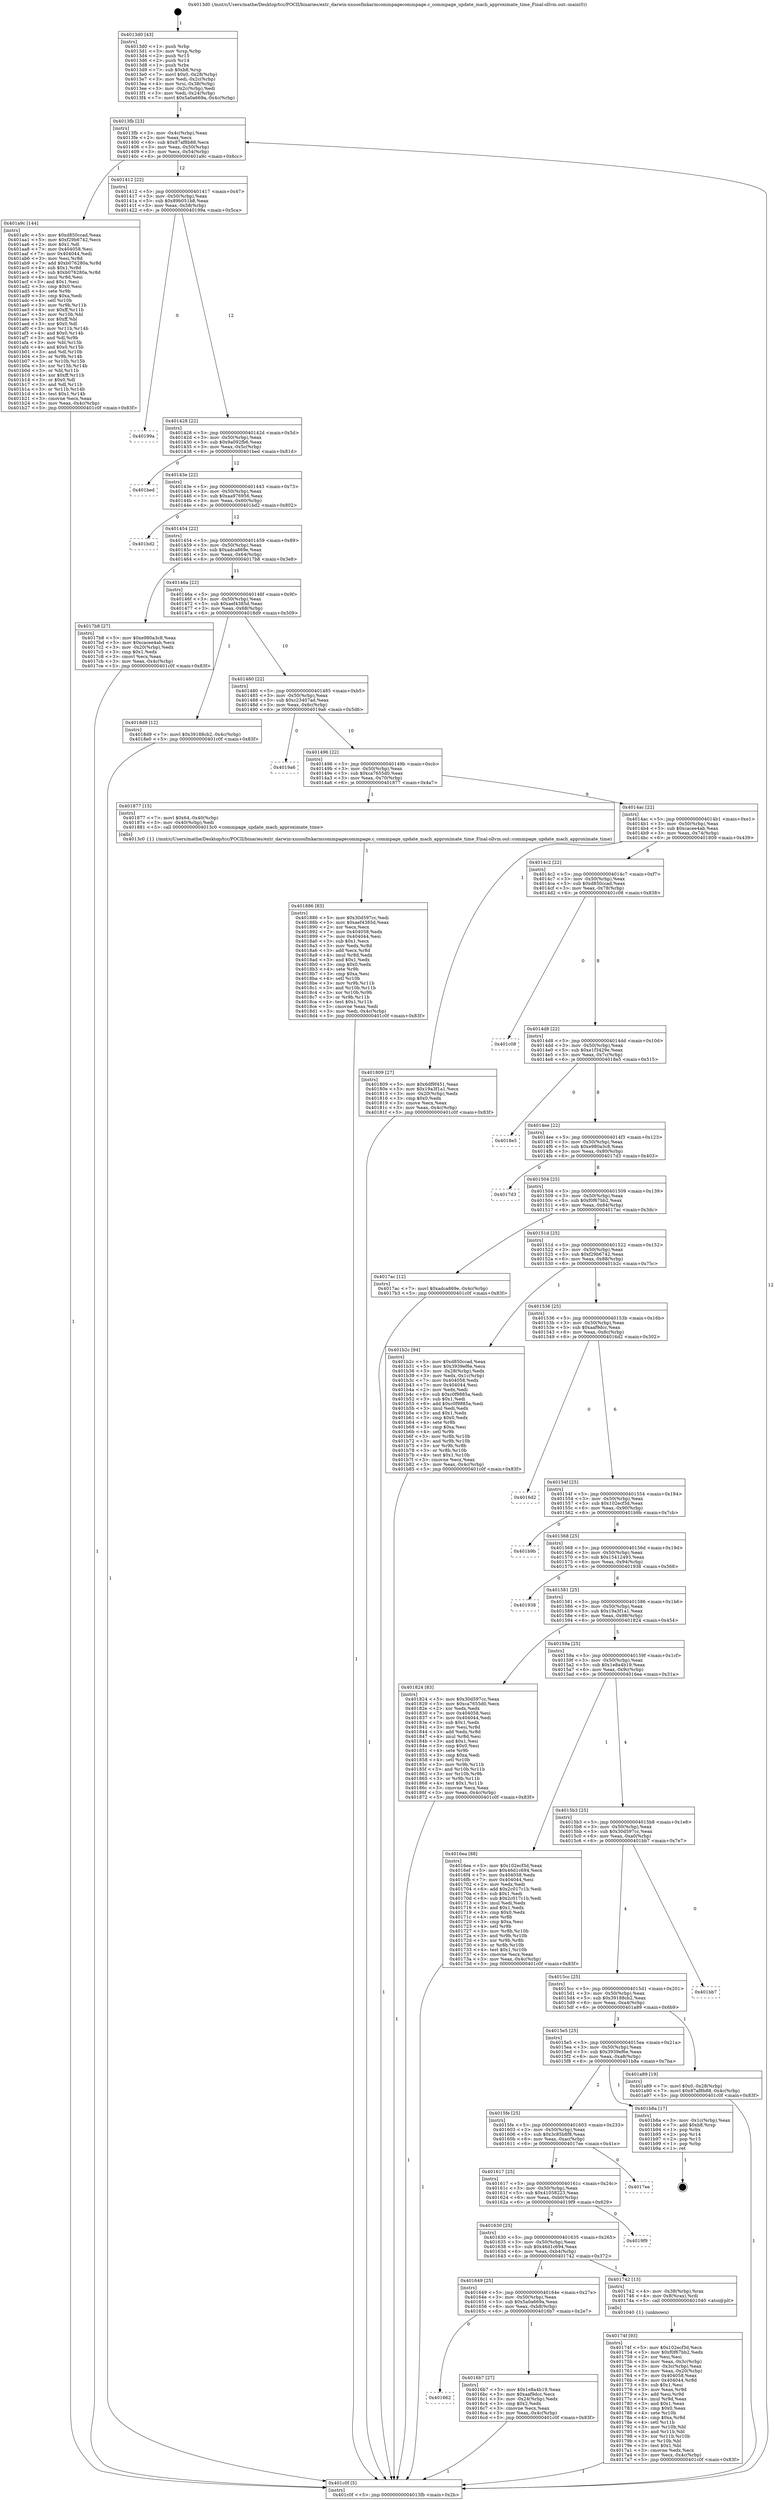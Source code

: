 digraph "0x4013d0" {
  label = "0x4013d0 (/mnt/c/Users/mathe/Desktop/tcc/POCII/binaries/extr_darwin-xnuosfmkarmcommpagecommpage.c_commpage_update_mach_approximate_time_Final-ollvm.out::main(0))"
  labelloc = "t"
  node[shape=record]

  Entry [label="",width=0.3,height=0.3,shape=circle,fillcolor=black,style=filled]
  "0x4013fb" [label="{
     0x4013fb [23]\l
     | [instrs]\l
     &nbsp;&nbsp;0x4013fb \<+3\>: mov -0x4c(%rbp),%eax\l
     &nbsp;&nbsp;0x4013fe \<+2\>: mov %eax,%ecx\l
     &nbsp;&nbsp;0x401400 \<+6\>: sub $0x87af8b88,%ecx\l
     &nbsp;&nbsp;0x401406 \<+3\>: mov %eax,-0x50(%rbp)\l
     &nbsp;&nbsp;0x401409 \<+3\>: mov %ecx,-0x54(%rbp)\l
     &nbsp;&nbsp;0x40140c \<+6\>: je 0000000000401a9c \<main+0x6cc\>\l
  }"]
  "0x401a9c" [label="{
     0x401a9c [144]\l
     | [instrs]\l
     &nbsp;&nbsp;0x401a9c \<+5\>: mov $0xd850ccad,%eax\l
     &nbsp;&nbsp;0x401aa1 \<+5\>: mov $0xf29b6742,%ecx\l
     &nbsp;&nbsp;0x401aa6 \<+2\>: mov $0x1,%dl\l
     &nbsp;&nbsp;0x401aa8 \<+7\>: mov 0x404058,%esi\l
     &nbsp;&nbsp;0x401aaf \<+7\>: mov 0x404044,%edi\l
     &nbsp;&nbsp;0x401ab6 \<+3\>: mov %esi,%r8d\l
     &nbsp;&nbsp;0x401ab9 \<+7\>: add $0xb076280a,%r8d\l
     &nbsp;&nbsp;0x401ac0 \<+4\>: sub $0x1,%r8d\l
     &nbsp;&nbsp;0x401ac4 \<+7\>: sub $0xb076280a,%r8d\l
     &nbsp;&nbsp;0x401acb \<+4\>: imul %r8d,%esi\l
     &nbsp;&nbsp;0x401acf \<+3\>: and $0x1,%esi\l
     &nbsp;&nbsp;0x401ad2 \<+3\>: cmp $0x0,%esi\l
     &nbsp;&nbsp;0x401ad5 \<+4\>: sete %r9b\l
     &nbsp;&nbsp;0x401ad9 \<+3\>: cmp $0xa,%edi\l
     &nbsp;&nbsp;0x401adc \<+4\>: setl %r10b\l
     &nbsp;&nbsp;0x401ae0 \<+3\>: mov %r9b,%r11b\l
     &nbsp;&nbsp;0x401ae3 \<+4\>: xor $0xff,%r11b\l
     &nbsp;&nbsp;0x401ae7 \<+3\>: mov %r10b,%bl\l
     &nbsp;&nbsp;0x401aea \<+3\>: xor $0xff,%bl\l
     &nbsp;&nbsp;0x401aed \<+3\>: xor $0x0,%dl\l
     &nbsp;&nbsp;0x401af0 \<+3\>: mov %r11b,%r14b\l
     &nbsp;&nbsp;0x401af3 \<+4\>: and $0x0,%r14b\l
     &nbsp;&nbsp;0x401af7 \<+3\>: and %dl,%r9b\l
     &nbsp;&nbsp;0x401afa \<+3\>: mov %bl,%r15b\l
     &nbsp;&nbsp;0x401afd \<+4\>: and $0x0,%r15b\l
     &nbsp;&nbsp;0x401b01 \<+3\>: and %dl,%r10b\l
     &nbsp;&nbsp;0x401b04 \<+3\>: or %r9b,%r14b\l
     &nbsp;&nbsp;0x401b07 \<+3\>: or %r10b,%r15b\l
     &nbsp;&nbsp;0x401b0a \<+3\>: xor %r15b,%r14b\l
     &nbsp;&nbsp;0x401b0d \<+3\>: or %bl,%r11b\l
     &nbsp;&nbsp;0x401b10 \<+4\>: xor $0xff,%r11b\l
     &nbsp;&nbsp;0x401b14 \<+3\>: or $0x0,%dl\l
     &nbsp;&nbsp;0x401b17 \<+3\>: and %dl,%r11b\l
     &nbsp;&nbsp;0x401b1a \<+3\>: or %r11b,%r14b\l
     &nbsp;&nbsp;0x401b1d \<+4\>: test $0x1,%r14b\l
     &nbsp;&nbsp;0x401b21 \<+3\>: cmovne %ecx,%eax\l
     &nbsp;&nbsp;0x401b24 \<+3\>: mov %eax,-0x4c(%rbp)\l
     &nbsp;&nbsp;0x401b27 \<+5\>: jmp 0000000000401c0f \<main+0x83f\>\l
  }"]
  "0x401412" [label="{
     0x401412 [22]\l
     | [instrs]\l
     &nbsp;&nbsp;0x401412 \<+5\>: jmp 0000000000401417 \<main+0x47\>\l
     &nbsp;&nbsp;0x401417 \<+3\>: mov -0x50(%rbp),%eax\l
     &nbsp;&nbsp;0x40141a \<+5\>: sub $0x89b051b8,%eax\l
     &nbsp;&nbsp;0x40141f \<+3\>: mov %eax,-0x58(%rbp)\l
     &nbsp;&nbsp;0x401422 \<+6\>: je 000000000040199a \<main+0x5ca\>\l
  }"]
  Exit [label="",width=0.3,height=0.3,shape=circle,fillcolor=black,style=filled,peripheries=2]
  "0x40199a" [label="{
     0x40199a\l
  }", style=dashed]
  "0x401428" [label="{
     0x401428 [22]\l
     | [instrs]\l
     &nbsp;&nbsp;0x401428 \<+5\>: jmp 000000000040142d \<main+0x5d\>\l
     &nbsp;&nbsp;0x40142d \<+3\>: mov -0x50(%rbp),%eax\l
     &nbsp;&nbsp;0x401430 \<+5\>: sub $0x9a092fb6,%eax\l
     &nbsp;&nbsp;0x401435 \<+3\>: mov %eax,-0x5c(%rbp)\l
     &nbsp;&nbsp;0x401438 \<+6\>: je 0000000000401bed \<main+0x81d\>\l
  }"]
  "0x401886" [label="{
     0x401886 [83]\l
     | [instrs]\l
     &nbsp;&nbsp;0x401886 \<+5\>: mov $0x30d597cc,%edi\l
     &nbsp;&nbsp;0x40188b \<+5\>: mov $0xaef4385d,%eax\l
     &nbsp;&nbsp;0x401890 \<+2\>: xor %ecx,%ecx\l
     &nbsp;&nbsp;0x401892 \<+7\>: mov 0x404058,%edx\l
     &nbsp;&nbsp;0x401899 \<+7\>: mov 0x404044,%esi\l
     &nbsp;&nbsp;0x4018a0 \<+3\>: sub $0x1,%ecx\l
     &nbsp;&nbsp;0x4018a3 \<+3\>: mov %edx,%r8d\l
     &nbsp;&nbsp;0x4018a6 \<+3\>: add %ecx,%r8d\l
     &nbsp;&nbsp;0x4018a9 \<+4\>: imul %r8d,%edx\l
     &nbsp;&nbsp;0x4018ad \<+3\>: and $0x1,%edx\l
     &nbsp;&nbsp;0x4018b0 \<+3\>: cmp $0x0,%edx\l
     &nbsp;&nbsp;0x4018b3 \<+4\>: sete %r9b\l
     &nbsp;&nbsp;0x4018b7 \<+3\>: cmp $0xa,%esi\l
     &nbsp;&nbsp;0x4018ba \<+4\>: setl %r10b\l
     &nbsp;&nbsp;0x4018be \<+3\>: mov %r9b,%r11b\l
     &nbsp;&nbsp;0x4018c1 \<+3\>: and %r10b,%r11b\l
     &nbsp;&nbsp;0x4018c4 \<+3\>: xor %r10b,%r9b\l
     &nbsp;&nbsp;0x4018c7 \<+3\>: or %r9b,%r11b\l
     &nbsp;&nbsp;0x4018ca \<+4\>: test $0x1,%r11b\l
     &nbsp;&nbsp;0x4018ce \<+3\>: cmovne %eax,%edi\l
     &nbsp;&nbsp;0x4018d1 \<+3\>: mov %edi,-0x4c(%rbp)\l
     &nbsp;&nbsp;0x4018d4 \<+5\>: jmp 0000000000401c0f \<main+0x83f\>\l
  }"]
  "0x401bed" [label="{
     0x401bed\l
  }", style=dashed]
  "0x40143e" [label="{
     0x40143e [22]\l
     | [instrs]\l
     &nbsp;&nbsp;0x40143e \<+5\>: jmp 0000000000401443 \<main+0x73\>\l
     &nbsp;&nbsp;0x401443 \<+3\>: mov -0x50(%rbp),%eax\l
     &nbsp;&nbsp;0x401446 \<+5\>: sub $0xaa976956,%eax\l
     &nbsp;&nbsp;0x40144b \<+3\>: mov %eax,-0x60(%rbp)\l
     &nbsp;&nbsp;0x40144e \<+6\>: je 0000000000401bd2 \<main+0x802\>\l
  }"]
  "0x40174f" [label="{
     0x40174f [93]\l
     | [instrs]\l
     &nbsp;&nbsp;0x40174f \<+5\>: mov $0x102ecf3d,%ecx\l
     &nbsp;&nbsp;0x401754 \<+5\>: mov $0xf0f67bb2,%edx\l
     &nbsp;&nbsp;0x401759 \<+2\>: xor %esi,%esi\l
     &nbsp;&nbsp;0x40175b \<+3\>: mov %eax,-0x3c(%rbp)\l
     &nbsp;&nbsp;0x40175e \<+3\>: mov -0x3c(%rbp),%eax\l
     &nbsp;&nbsp;0x401761 \<+3\>: mov %eax,-0x20(%rbp)\l
     &nbsp;&nbsp;0x401764 \<+7\>: mov 0x404058,%eax\l
     &nbsp;&nbsp;0x40176b \<+8\>: mov 0x404044,%r8d\l
     &nbsp;&nbsp;0x401773 \<+3\>: sub $0x1,%esi\l
     &nbsp;&nbsp;0x401776 \<+3\>: mov %eax,%r9d\l
     &nbsp;&nbsp;0x401779 \<+3\>: add %esi,%r9d\l
     &nbsp;&nbsp;0x40177c \<+4\>: imul %r9d,%eax\l
     &nbsp;&nbsp;0x401780 \<+3\>: and $0x1,%eax\l
     &nbsp;&nbsp;0x401783 \<+3\>: cmp $0x0,%eax\l
     &nbsp;&nbsp;0x401786 \<+4\>: sete %r10b\l
     &nbsp;&nbsp;0x40178a \<+4\>: cmp $0xa,%r8d\l
     &nbsp;&nbsp;0x40178e \<+4\>: setl %r11b\l
     &nbsp;&nbsp;0x401792 \<+3\>: mov %r10b,%bl\l
     &nbsp;&nbsp;0x401795 \<+3\>: and %r11b,%bl\l
     &nbsp;&nbsp;0x401798 \<+3\>: xor %r11b,%r10b\l
     &nbsp;&nbsp;0x40179b \<+3\>: or %r10b,%bl\l
     &nbsp;&nbsp;0x40179e \<+3\>: test $0x1,%bl\l
     &nbsp;&nbsp;0x4017a1 \<+3\>: cmovne %edx,%ecx\l
     &nbsp;&nbsp;0x4017a4 \<+3\>: mov %ecx,-0x4c(%rbp)\l
     &nbsp;&nbsp;0x4017a7 \<+5\>: jmp 0000000000401c0f \<main+0x83f\>\l
  }"]
  "0x401bd2" [label="{
     0x401bd2\l
  }", style=dashed]
  "0x401454" [label="{
     0x401454 [22]\l
     | [instrs]\l
     &nbsp;&nbsp;0x401454 \<+5\>: jmp 0000000000401459 \<main+0x89\>\l
     &nbsp;&nbsp;0x401459 \<+3\>: mov -0x50(%rbp),%eax\l
     &nbsp;&nbsp;0x40145c \<+5\>: sub $0xadca869e,%eax\l
     &nbsp;&nbsp;0x401461 \<+3\>: mov %eax,-0x64(%rbp)\l
     &nbsp;&nbsp;0x401464 \<+6\>: je 00000000004017b8 \<main+0x3e8\>\l
  }"]
  "0x4013d0" [label="{
     0x4013d0 [43]\l
     | [instrs]\l
     &nbsp;&nbsp;0x4013d0 \<+1\>: push %rbp\l
     &nbsp;&nbsp;0x4013d1 \<+3\>: mov %rsp,%rbp\l
     &nbsp;&nbsp;0x4013d4 \<+2\>: push %r15\l
     &nbsp;&nbsp;0x4013d6 \<+2\>: push %r14\l
     &nbsp;&nbsp;0x4013d8 \<+1\>: push %rbx\l
     &nbsp;&nbsp;0x4013d9 \<+7\>: sub $0xb8,%rsp\l
     &nbsp;&nbsp;0x4013e0 \<+7\>: movl $0x0,-0x28(%rbp)\l
     &nbsp;&nbsp;0x4013e7 \<+3\>: mov %edi,-0x2c(%rbp)\l
     &nbsp;&nbsp;0x4013ea \<+4\>: mov %rsi,-0x38(%rbp)\l
     &nbsp;&nbsp;0x4013ee \<+3\>: mov -0x2c(%rbp),%edi\l
     &nbsp;&nbsp;0x4013f1 \<+3\>: mov %edi,-0x24(%rbp)\l
     &nbsp;&nbsp;0x4013f4 \<+7\>: movl $0x5a0a669a,-0x4c(%rbp)\l
  }"]
  "0x4017b8" [label="{
     0x4017b8 [27]\l
     | [instrs]\l
     &nbsp;&nbsp;0x4017b8 \<+5\>: mov $0xe980a3c8,%eax\l
     &nbsp;&nbsp;0x4017bd \<+5\>: mov $0xcacee4ab,%ecx\l
     &nbsp;&nbsp;0x4017c2 \<+3\>: mov -0x20(%rbp),%edx\l
     &nbsp;&nbsp;0x4017c5 \<+3\>: cmp $0x1,%edx\l
     &nbsp;&nbsp;0x4017c8 \<+3\>: cmovl %ecx,%eax\l
     &nbsp;&nbsp;0x4017cb \<+3\>: mov %eax,-0x4c(%rbp)\l
     &nbsp;&nbsp;0x4017ce \<+5\>: jmp 0000000000401c0f \<main+0x83f\>\l
  }"]
  "0x40146a" [label="{
     0x40146a [22]\l
     | [instrs]\l
     &nbsp;&nbsp;0x40146a \<+5\>: jmp 000000000040146f \<main+0x9f\>\l
     &nbsp;&nbsp;0x40146f \<+3\>: mov -0x50(%rbp),%eax\l
     &nbsp;&nbsp;0x401472 \<+5\>: sub $0xaef4385d,%eax\l
     &nbsp;&nbsp;0x401477 \<+3\>: mov %eax,-0x68(%rbp)\l
     &nbsp;&nbsp;0x40147a \<+6\>: je 00000000004018d9 \<main+0x509\>\l
  }"]
  "0x401c0f" [label="{
     0x401c0f [5]\l
     | [instrs]\l
     &nbsp;&nbsp;0x401c0f \<+5\>: jmp 00000000004013fb \<main+0x2b\>\l
  }"]
  "0x4018d9" [label="{
     0x4018d9 [12]\l
     | [instrs]\l
     &nbsp;&nbsp;0x4018d9 \<+7\>: movl $0x39188cb2,-0x4c(%rbp)\l
     &nbsp;&nbsp;0x4018e0 \<+5\>: jmp 0000000000401c0f \<main+0x83f\>\l
  }"]
  "0x401480" [label="{
     0x401480 [22]\l
     | [instrs]\l
     &nbsp;&nbsp;0x401480 \<+5\>: jmp 0000000000401485 \<main+0xb5\>\l
     &nbsp;&nbsp;0x401485 \<+3\>: mov -0x50(%rbp),%eax\l
     &nbsp;&nbsp;0x401488 \<+5\>: sub $0xc23407ad,%eax\l
     &nbsp;&nbsp;0x40148d \<+3\>: mov %eax,-0x6c(%rbp)\l
     &nbsp;&nbsp;0x401490 \<+6\>: je 00000000004019a6 \<main+0x5d6\>\l
  }"]
  "0x401662" [label="{
     0x401662\l
  }", style=dashed]
  "0x4019a6" [label="{
     0x4019a6\l
  }", style=dashed]
  "0x401496" [label="{
     0x401496 [22]\l
     | [instrs]\l
     &nbsp;&nbsp;0x401496 \<+5\>: jmp 000000000040149b \<main+0xcb\>\l
     &nbsp;&nbsp;0x40149b \<+3\>: mov -0x50(%rbp),%eax\l
     &nbsp;&nbsp;0x40149e \<+5\>: sub $0xca7655d0,%eax\l
     &nbsp;&nbsp;0x4014a3 \<+3\>: mov %eax,-0x70(%rbp)\l
     &nbsp;&nbsp;0x4014a6 \<+6\>: je 0000000000401877 \<main+0x4a7\>\l
  }"]
  "0x4016b7" [label="{
     0x4016b7 [27]\l
     | [instrs]\l
     &nbsp;&nbsp;0x4016b7 \<+5\>: mov $0x1e8a4b19,%eax\l
     &nbsp;&nbsp;0x4016bc \<+5\>: mov $0xaaf9dcc,%ecx\l
     &nbsp;&nbsp;0x4016c1 \<+3\>: mov -0x24(%rbp),%edx\l
     &nbsp;&nbsp;0x4016c4 \<+3\>: cmp $0x2,%edx\l
     &nbsp;&nbsp;0x4016c7 \<+3\>: cmovne %ecx,%eax\l
     &nbsp;&nbsp;0x4016ca \<+3\>: mov %eax,-0x4c(%rbp)\l
     &nbsp;&nbsp;0x4016cd \<+5\>: jmp 0000000000401c0f \<main+0x83f\>\l
  }"]
  "0x401877" [label="{
     0x401877 [15]\l
     | [instrs]\l
     &nbsp;&nbsp;0x401877 \<+7\>: movl $0x64,-0x40(%rbp)\l
     &nbsp;&nbsp;0x40187e \<+3\>: mov -0x40(%rbp),%edi\l
     &nbsp;&nbsp;0x401881 \<+5\>: call 00000000004013c0 \<commpage_update_mach_approximate_time\>\l
     | [calls]\l
     &nbsp;&nbsp;0x4013c0 \{1\} (/mnt/c/Users/mathe/Desktop/tcc/POCII/binaries/extr_darwin-xnuosfmkarmcommpagecommpage.c_commpage_update_mach_approximate_time_Final-ollvm.out::commpage_update_mach_approximate_time)\l
  }"]
  "0x4014ac" [label="{
     0x4014ac [22]\l
     | [instrs]\l
     &nbsp;&nbsp;0x4014ac \<+5\>: jmp 00000000004014b1 \<main+0xe1\>\l
     &nbsp;&nbsp;0x4014b1 \<+3\>: mov -0x50(%rbp),%eax\l
     &nbsp;&nbsp;0x4014b4 \<+5\>: sub $0xcacee4ab,%eax\l
     &nbsp;&nbsp;0x4014b9 \<+3\>: mov %eax,-0x74(%rbp)\l
     &nbsp;&nbsp;0x4014bc \<+6\>: je 0000000000401809 \<main+0x439\>\l
  }"]
  "0x401649" [label="{
     0x401649 [25]\l
     | [instrs]\l
     &nbsp;&nbsp;0x401649 \<+5\>: jmp 000000000040164e \<main+0x27e\>\l
     &nbsp;&nbsp;0x40164e \<+3\>: mov -0x50(%rbp),%eax\l
     &nbsp;&nbsp;0x401651 \<+5\>: sub $0x5a0a669a,%eax\l
     &nbsp;&nbsp;0x401656 \<+6\>: mov %eax,-0xb8(%rbp)\l
     &nbsp;&nbsp;0x40165c \<+6\>: je 00000000004016b7 \<main+0x2e7\>\l
  }"]
  "0x401809" [label="{
     0x401809 [27]\l
     | [instrs]\l
     &nbsp;&nbsp;0x401809 \<+5\>: mov $0x6df9f451,%eax\l
     &nbsp;&nbsp;0x40180e \<+5\>: mov $0x19a3f1a1,%ecx\l
     &nbsp;&nbsp;0x401813 \<+3\>: mov -0x20(%rbp),%edx\l
     &nbsp;&nbsp;0x401816 \<+3\>: cmp $0x0,%edx\l
     &nbsp;&nbsp;0x401819 \<+3\>: cmove %ecx,%eax\l
     &nbsp;&nbsp;0x40181c \<+3\>: mov %eax,-0x4c(%rbp)\l
     &nbsp;&nbsp;0x40181f \<+5\>: jmp 0000000000401c0f \<main+0x83f\>\l
  }"]
  "0x4014c2" [label="{
     0x4014c2 [22]\l
     | [instrs]\l
     &nbsp;&nbsp;0x4014c2 \<+5\>: jmp 00000000004014c7 \<main+0xf7\>\l
     &nbsp;&nbsp;0x4014c7 \<+3\>: mov -0x50(%rbp),%eax\l
     &nbsp;&nbsp;0x4014ca \<+5\>: sub $0xd850ccad,%eax\l
     &nbsp;&nbsp;0x4014cf \<+3\>: mov %eax,-0x78(%rbp)\l
     &nbsp;&nbsp;0x4014d2 \<+6\>: je 0000000000401c08 \<main+0x838\>\l
  }"]
  "0x401742" [label="{
     0x401742 [13]\l
     | [instrs]\l
     &nbsp;&nbsp;0x401742 \<+4\>: mov -0x38(%rbp),%rax\l
     &nbsp;&nbsp;0x401746 \<+4\>: mov 0x8(%rax),%rdi\l
     &nbsp;&nbsp;0x40174a \<+5\>: call 0000000000401040 \<atoi@plt\>\l
     | [calls]\l
     &nbsp;&nbsp;0x401040 \{1\} (unknown)\l
  }"]
  "0x401c08" [label="{
     0x401c08\l
  }", style=dashed]
  "0x4014d8" [label="{
     0x4014d8 [22]\l
     | [instrs]\l
     &nbsp;&nbsp;0x4014d8 \<+5\>: jmp 00000000004014dd \<main+0x10d\>\l
     &nbsp;&nbsp;0x4014dd \<+3\>: mov -0x50(%rbp),%eax\l
     &nbsp;&nbsp;0x4014e0 \<+5\>: sub $0xe1f3429e,%eax\l
     &nbsp;&nbsp;0x4014e5 \<+3\>: mov %eax,-0x7c(%rbp)\l
     &nbsp;&nbsp;0x4014e8 \<+6\>: je 00000000004018e5 \<main+0x515\>\l
  }"]
  "0x401630" [label="{
     0x401630 [25]\l
     | [instrs]\l
     &nbsp;&nbsp;0x401630 \<+5\>: jmp 0000000000401635 \<main+0x265\>\l
     &nbsp;&nbsp;0x401635 \<+3\>: mov -0x50(%rbp),%eax\l
     &nbsp;&nbsp;0x401638 \<+5\>: sub $0x46d1c694,%eax\l
     &nbsp;&nbsp;0x40163d \<+6\>: mov %eax,-0xb4(%rbp)\l
     &nbsp;&nbsp;0x401643 \<+6\>: je 0000000000401742 \<main+0x372\>\l
  }"]
  "0x4018e5" [label="{
     0x4018e5\l
  }", style=dashed]
  "0x4014ee" [label="{
     0x4014ee [22]\l
     | [instrs]\l
     &nbsp;&nbsp;0x4014ee \<+5\>: jmp 00000000004014f3 \<main+0x123\>\l
     &nbsp;&nbsp;0x4014f3 \<+3\>: mov -0x50(%rbp),%eax\l
     &nbsp;&nbsp;0x4014f6 \<+5\>: sub $0xe980a3c8,%eax\l
     &nbsp;&nbsp;0x4014fb \<+3\>: mov %eax,-0x80(%rbp)\l
     &nbsp;&nbsp;0x4014fe \<+6\>: je 00000000004017d3 \<main+0x403\>\l
  }"]
  "0x4019f9" [label="{
     0x4019f9\l
  }", style=dashed]
  "0x4017d3" [label="{
     0x4017d3\l
  }", style=dashed]
  "0x401504" [label="{
     0x401504 [25]\l
     | [instrs]\l
     &nbsp;&nbsp;0x401504 \<+5\>: jmp 0000000000401509 \<main+0x139\>\l
     &nbsp;&nbsp;0x401509 \<+3\>: mov -0x50(%rbp),%eax\l
     &nbsp;&nbsp;0x40150c \<+5\>: sub $0xf0f67bb2,%eax\l
     &nbsp;&nbsp;0x401511 \<+6\>: mov %eax,-0x84(%rbp)\l
     &nbsp;&nbsp;0x401517 \<+6\>: je 00000000004017ac \<main+0x3dc\>\l
  }"]
  "0x401617" [label="{
     0x401617 [25]\l
     | [instrs]\l
     &nbsp;&nbsp;0x401617 \<+5\>: jmp 000000000040161c \<main+0x24c\>\l
     &nbsp;&nbsp;0x40161c \<+3\>: mov -0x50(%rbp),%eax\l
     &nbsp;&nbsp;0x40161f \<+5\>: sub $0x41058223,%eax\l
     &nbsp;&nbsp;0x401624 \<+6\>: mov %eax,-0xb0(%rbp)\l
     &nbsp;&nbsp;0x40162a \<+6\>: je 00000000004019f9 \<main+0x629\>\l
  }"]
  "0x4017ac" [label="{
     0x4017ac [12]\l
     | [instrs]\l
     &nbsp;&nbsp;0x4017ac \<+7\>: movl $0xadca869e,-0x4c(%rbp)\l
     &nbsp;&nbsp;0x4017b3 \<+5\>: jmp 0000000000401c0f \<main+0x83f\>\l
  }"]
  "0x40151d" [label="{
     0x40151d [25]\l
     | [instrs]\l
     &nbsp;&nbsp;0x40151d \<+5\>: jmp 0000000000401522 \<main+0x152\>\l
     &nbsp;&nbsp;0x401522 \<+3\>: mov -0x50(%rbp),%eax\l
     &nbsp;&nbsp;0x401525 \<+5\>: sub $0xf29b6742,%eax\l
     &nbsp;&nbsp;0x40152a \<+6\>: mov %eax,-0x88(%rbp)\l
     &nbsp;&nbsp;0x401530 \<+6\>: je 0000000000401b2c \<main+0x75c\>\l
  }"]
  "0x4017ee" [label="{
     0x4017ee\l
  }", style=dashed]
  "0x401b2c" [label="{
     0x401b2c [94]\l
     | [instrs]\l
     &nbsp;&nbsp;0x401b2c \<+5\>: mov $0xd850ccad,%eax\l
     &nbsp;&nbsp;0x401b31 \<+5\>: mov $0x3939ef6e,%ecx\l
     &nbsp;&nbsp;0x401b36 \<+3\>: mov -0x28(%rbp),%edx\l
     &nbsp;&nbsp;0x401b39 \<+3\>: mov %edx,-0x1c(%rbp)\l
     &nbsp;&nbsp;0x401b3c \<+7\>: mov 0x404058,%edx\l
     &nbsp;&nbsp;0x401b43 \<+7\>: mov 0x404044,%esi\l
     &nbsp;&nbsp;0x401b4a \<+2\>: mov %edx,%edi\l
     &nbsp;&nbsp;0x401b4c \<+6\>: sub $0xc0f9885a,%edi\l
     &nbsp;&nbsp;0x401b52 \<+3\>: sub $0x1,%edi\l
     &nbsp;&nbsp;0x401b55 \<+6\>: add $0xc0f9885a,%edi\l
     &nbsp;&nbsp;0x401b5b \<+3\>: imul %edi,%edx\l
     &nbsp;&nbsp;0x401b5e \<+3\>: and $0x1,%edx\l
     &nbsp;&nbsp;0x401b61 \<+3\>: cmp $0x0,%edx\l
     &nbsp;&nbsp;0x401b64 \<+4\>: sete %r8b\l
     &nbsp;&nbsp;0x401b68 \<+3\>: cmp $0xa,%esi\l
     &nbsp;&nbsp;0x401b6b \<+4\>: setl %r9b\l
     &nbsp;&nbsp;0x401b6f \<+3\>: mov %r8b,%r10b\l
     &nbsp;&nbsp;0x401b72 \<+3\>: and %r9b,%r10b\l
     &nbsp;&nbsp;0x401b75 \<+3\>: xor %r9b,%r8b\l
     &nbsp;&nbsp;0x401b78 \<+3\>: or %r8b,%r10b\l
     &nbsp;&nbsp;0x401b7b \<+4\>: test $0x1,%r10b\l
     &nbsp;&nbsp;0x401b7f \<+3\>: cmovne %ecx,%eax\l
     &nbsp;&nbsp;0x401b82 \<+3\>: mov %eax,-0x4c(%rbp)\l
     &nbsp;&nbsp;0x401b85 \<+5\>: jmp 0000000000401c0f \<main+0x83f\>\l
  }"]
  "0x401536" [label="{
     0x401536 [25]\l
     | [instrs]\l
     &nbsp;&nbsp;0x401536 \<+5\>: jmp 000000000040153b \<main+0x16b\>\l
     &nbsp;&nbsp;0x40153b \<+3\>: mov -0x50(%rbp),%eax\l
     &nbsp;&nbsp;0x40153e \<+5\>: sub $0xaaf9dcc,%eax\l
     &nbsp;&nbsp;0x401543 \<+6\>: mov %eax,-0x8c(%rbp)\l
     &nbsp;&nbsp;0x401549 \<+6\>: je 00000000004016d2 \<main+0x302\>\l
  }"]
  "0x4015fe" [label="{
     0x4015fe [25]\l
     | [instrs]\l
     &nbsp;&nbsp;0x4015fe \<+5\>: jmp 0000000000401603 \<main+0x233\>\l
     &nbsp;&nbsp;0x401603 \<+3\>: mov -0x50(%rbp),%eax\l
     &nbsp;&nbsp;0x401606 \<+5\>: sub $0x3c85b8f8,%eax\l
     &nbsp;&nbsp;0x40160b \<+6\>: mov %eax,-0xac(%rbp)\l
     &nbsp;&nbsp;0x401611 \<+6\>: je 00000000004017ee \<main+0x41e\>\l
  }"]
  "0x4016d2" [label="{
     0x4016d2\l
  }", style=dashed]
  "0x40154f" [label="{
     0x40154f [25]\l
     | [instrs]\l
     &nbsp;&nbsp;0x40154f \<+5\>: jmp 0000000000401554 \<main+0x184\>\l
     &nbsp;&nbsp;0x401554 \<+3\>: mov -0x50(%rbp),%eax\l
     &nbsp;&nbsp;0x401557 \<+5\>: sub $0x102ecf3d,%eax\l
     &nbsp;&nbsp;0x40155c \<+6\>: mov %eax,-0x90(%rbp)\l
     &nbsp;&nbsp;0x401562 \<+6\>: je 0000000000401b9b \<main+0x7cb\>\l
  }"]
  "0x401b8a" [label="{
     0x401b8a [17]\l
     | [instrs]\l
     &nbsp;&nbsp;0x401b8a \<+3\>: mov -0x1c(%rbp),%eax\l
     &nbsp;&nbsp;0x401b8d \<+7\>: add $0xb8,%rsp\l
     &nbsp;&nbsp;0x401b94 \<+1\>: pop %rbx\l
     &nbsp;&nbsp;0x401b95 \<+2\>: pop %r14\l
     &nbsp;&nbsp;0x401b97 \<+2\>: pop %r15\l
     &nbsp;&nbsp;0x401b99 \<+1\>: pop %rbp\l
     &nbsp;&nbsp;0x401b9a \<+1\>: ret\l
  }"]
  "0x401b9b" [label="{
     0x401b9b\l
  }", style=dashed]
  "0x401568" [label="{
     0x401568 [25]\l
     | [instrs]\l
     &nbsp;&nbsp;0x401568 \<+5\>: jmp 000000000040156d \<main+0x19d\>\l
     &nbsp;&nbsp;0x40156d \<+3\>: mov -0x50(%rbp),%eax\l
     &nbsp;&nbsp;0x401570 \<+5\>: sub $0x15412493,%eax\l
     &nbsp;&nbsp;0x401575 \<+6\>: mov %eax,-0x94(%rbp)\l
     &nbsp;&nbsp;0x40157b \<+6\>: je 0000000000401938 \<main+0x568\>\l
  }"]
  "0x4015e5" [label="{
     0x4015e5 [25]\l
     | [instrs]\l
     &nbsp;&nbsp;0x4015e5 \<+5\>: jmp 00000000004015ea \<main+0x21a\>\l
     &nbsp;&nbsp;0x4015ea \<+3\>: mov -0x50(%rbp),%eax\l
     &nbsp;&nbsp;0x4015ed \<+5\>: sub $0x3939ef6e,%eax\l
     &nbsp;&nbsp;0x4015f2 \<+6\>: mov %eax,-0xa8(%rbp)\l
     &nbsp;&nbsp;0x4015f8 \<+6\>: je 0000000000401b8a \<main+0x7ba\>\l
  }"]
  "0x401938" [label="{
     0x401938\l
  }", style=dashed]
  "0x401581" [label="{
     0x401581 [25]\l
     | [instrs]\l
     &nbsp;&nbsp;0x401581 \<+5\>: jmp 0000000000401586 \<main+0x1b6\>\l
     &nbsp;&nbsp;0x401586 \<+3\>: mov -0x50(%rbp),%eax\l
     &nbsp;&nbsp;0x401589 \<+5\>: sub $0x19a3f1a1,%eax\l
     &nbsp;&nbsp;0x40158e \<+6\>: mov %eax,-0x98(%rbp)\l
     &nbsp;&nbsp;0x401594 \<+6\>: je 0000000000401824 \<main+0x454\>\l
  }"]
  "0x401a89" [label="{
     0x401a89 [19]\l
     | [instrs]\l
     &nbsp;&nbsp;0x401a89 \<+7\>: movl $0x0,-0x28(%rbp)\l
     &nbsp;&nbsp;0x401a90 \<+7\>: movl $0x87af8b88,-0x4c(%rbp)\l
     &nbsp;&nbsp;0x401a97 \<+5\>: jmp 0000000000401c0f \<main+0x83f\>\l
  }"]
  "0x401824" [label="{
     0x401824 [83]\l
     | [instrs]\l
     &nbsp;&nbsp;0x401824 \<+5\>: mov $0x30d597cc,%eax\l
     &nbsp;&nbsp;0x401829 \<+5\>: mov $0xca7655d0,%ecx\l
     &nbsp;&nbsp;0x40182e \<+2\>: xor %edx,%edx\l
     &nbsp;&nbsp;0x401830 \<+7\>: mov 0x404058,%esi\l
     &nbsp;&nbsp;0x401837 \<+7\>: mov 0x404044,%edi\l
     &nbsp;&nbsp;0x40183e \<+3\>: sub $0x1,%edx\l
     &nbsp;&nbsp;0x401841 \<+3\>: mov %esi,%r8d\l
     &nbsp;&nbsp;0x401844 \<+3\>: add %edx,%r8d\l
     &nbsp;&nbsp;0x401847 \<+4\>: imul %r8d,%esi\l
     &nbsp;&nbsp;0x40184b \<+3\>: and $0x1,%esi\l
     &nbsp;&nbsp;0x40184e \<+3\>: cmp $0x0,%esi\l
     &nbsp;&nbsp;0x401851 \<+4\>: sete %r9b\l
     &nbsp;&nbsp;0x401855 \<+3\>: cmp $0xa,%edi\l
     &nbsp;&nbsp;0x401858 \<+4\>: setl %r10b\l
     &nbsp;&nbsp;0x40185c \<+3\>: mov %r9b,%r11b\l
     &nbsp;&nbsp;0x40185f \<+3\>: and %r10b,%r11b\l
     &nbsp;&nbsp;0x401862 \<+3\>: xor %r10b,%r9b\l
     &nbsp;&nbsp;0x401865 \<+3\>: or %r9b,%r11b\l
     &nbsp;&nbsp;0x401868 \<+4\>: test $0x1,%r11b\l
     &nbsp;&nbsp;0x40186c \<+3\>: cmovne %ecx,%eax\l
     &nbsp;&nbsp;0x40186f \<+3\>: mov %eax,-0x4c(%rbp)\l
     &nbsp;&nbsp;0x401872 \<+5\>: jmp 0000000000401c0f \<main+0x83f\>\l
  }"]
  "0x40159a" [label="{
     0x40159a [25]\l
     | [instrs]\l
     &nbsp;&nbsp;0x40159a \<+5\>: jmp 000000000040159f \<main+0x1cf\>\l
     &nbsp;&nbsp;0x40159f \<+3\>: mov -0x50(%rbp),%eax\l
     &nbsp;&nbsp;0x4015a2 \<+5\>: sub $0x1e8a4b19,%eax\l
     &nbsp;&nbsp;0x4015a7 \<+6\>: mov %eax,-0x9c(%rbp)\l
     &nbsp;&nbsp;0x4015ad \<+6\>: je 00000000004016ea \<main+0x31a\>\l
  }"]
  "0x4015cc" [label="{
     0x4015cc [25]\l
     | [instrs]\l
     &nbsp;&nbsp;0x4015cc \<+5\>: jmp 00000000004015d1 \<main+0x201\>\l
     &nbsp;&nbsp;0x4015d1 \<+3\>: mov -0x50(%rbp),%eax\l
     &nbsp;&nbsp;0x4015d4 \<+5\>: sub $0x39188cb2,%eax\l
     &nbsp;&nbsp;0x4015d9 \<+6\>: mov %eax,-0xa4(%rbp)\l
     &nbsp;&nbsp;0x4015df \<+6\>: je 0000000000401a89 \<main+0x6b9\>\l
  }"]
  "0x4016ea" [label="{
     0x4016ea [88]\l
     | [instrs]\l
     &nbsp;&nbsp;0x4016ea \<+5\>: mov $0x102ecf3d,%eax\l
     &nbsp;&nbsp;0x4016ef \<+5\>: mov $0x46d1c694,%ecx\l
     &nbsp;&nbsp;0x4016f4 \<+7\>: mov 0x404058,%edx\l
     &nbsp;&nbsp;0x4016fb \<+7\>: mov 0x404044,%esi\l
     &nbsp;&nbsp;0x401702 \<+2\>: mov %edx,%edi\l
     &nbsp;&nbsp;0x401704 \<+6\>: add $0x2c017c1b,%edi\l
     &nbsp;&nbsp;0x40170a \<+3\>: sub $0x1,%edi\l
     &nbsp;&nbsp;0x40170d \<+6\>: sub $0x2c017c1b,%edi\l
     &nbsp;&nbsp;0x401713 \<+3\>: imul %edi,%edx\l
     &nbsp;&nbsp;0x401716 \<+3\>: and $0x1,%edx\l
     &nbsp;&nbsp;0x401719 \<+3\>: cmp $0x0,%edx\l
     &nbsp;&nbsp;0x40171c \<+4\>: sete %r8b\l
     &nbsp;&nbsp;0x401720 \<+3\>: cmp $0xa,%esi\l
     &nbsp;&nbsp;0x401723 \<+4\>: setl %r9b\l
     &nbsp;&nbsp;0x401727 \<+3\>: mov %r8b,%r10b\l
     &nbsp;&nbsp;0x40172a \<+3\>: and %r9b,%r10b\l
     &nbsp;&nbsp;0x40172d \<+3\>: xor %r9b,%r8b\l
     &nbsp;&nbsp;0x401730 \<+3\>: or %r8b,%r10b\l
     &nbsp;&nbsp;0x401733 \<+4\>: test $0x1,%r10b\l
     &nbsp;&nbsp;0x401737 \<+3\>: cmovne %ecx,%eax\l
     &nbsp;&nbsp;0x40173a \<+3\>: mov %eax,-0x4c(%rbp)\l
     &nbsp;&nbsp;0x40173d \<+5\>: jmp 0000000000401c0f \<main+0x83f\>\l
  }"]
  "0x4015b3" [label="{
     0x4015b3 [25]\l
     | [instrs]\l
     &nbsp;&nbsp;0x4015b3 \<+5\>: jmp 00000000004015b8 \<main+0x1e8\>\l
     &nbsp;&nbsp;0x4015b8 \<+3\>: mov -0x50(%rbp),%eax\l
     &nbsp;&nbsp;0x4015bb \<+5\>: sub $0x30d597cc,%eax\l
     &nbsp;&nbsp;0x4015c0 \<+6\>: mov %eax,-0xa0(%rbp)\l
     &nbsp;&nbsp;0x4015c6 \<+6\>: je 0000000000401bb7 \<main+0x7e7\>\l
  }"]
  "0x401bb7" [label="{
     0x401bb7\l
  }", style=dashed]
  Entry -> "0x4013d0" [label=" 1"]
  "0x4013fb" -> "0x401a9c" [label=" 1"]
  "0x4013fb" -> "0x401412" [label=" 12"]
  "0x401b8a" -> Exit [label=" 1"]
  "0x401412" -> "0x40199a" [label=" 0"]
  "0x401412" -> "0x401428" [label=" 12"]
  "0x401b2c" -> "0x401c0f" [label=" 1"]
  "0x401428" -> "0x401bed" [label=" 0"]
  "0x401428" -> "0x40143e" [label=" 12"]
  "0x401a9c" -> "0x401c0f" [label=" 1"]
  "0x40143e" -> "0x401bd2" [label=" 0"]
  "0x40143e" -> "0x401454" [label=" 12"]
  "0x401a89" -> "0x401c0f" [label=" 1"]
  "0x401454" -> "0x4017b8" [label=" 1"]
  "0x401454" -> "0x40146a" [label=" 11"]
  "0x4018d9" -> "0x401c0f" [label=" 1"]
  "0x40146a" -> "0x4018d9" [label=" 1"]
  "0x40146a" -> "0x401480" [label=" 10"]
  "0x401886" -> "0x401c0f" [label=" 1"]
  "0x401480" -> "0x4019a6" [label=" 0"]
  "0x401480" -> "0x401496" [label=" 10"]
  "0x401877" -> "0x401886" [label=" 1"]
  "0x401496" -> "0x401877" [label=" 1"]
  "0x401496" -> "0x4014ac" [label=" 9"]
  "0x401824" -> "0x401c0f" [label=" 1"]
  "0x4014ac" -> "0x401809" [label=" 1"]
  "0x4014ac" -> "0x4014c2" [label=" 8"]
  "0x4017b8" -> "0x401c0f" [label=" 1"]
  "0x4014c2" -> "0x401c08" [label=" 0"]
  "0x4014c2" -> "0x4014d8" [label=" 8"]
  "0x4017ac" -> "0x401c0f" [label=" 1"]
  "0x4014d8" -> "0x4018e5" [label=" 0"]
  "0x4014d8" -> "0x4014ee" [label=" 8"]
  "0x401742" -> "0x40174f" [label=" 1"]
  "0x4014ee" -> "0x4017d3" [label=" 0"]
  "0x4014ee" -> "0x401504" [label=" 8"]
  "0x4016ea" -> "0x401c0f" [label=" 1"]
  "0x401504" -> "0x4017ac" [label=" 1"]
  "0x401504" -> "0x40151d" [label=" 7"]
  "0x4013d0" -> "0x4013fb" [label=" 1"]
  "0x40151d" -> "0x401b2c" [label=" 1"]
  "0x40151d" -> "0x401536" [label=" 6"]
  "0x4016b7" -> "0x401c0f" [label=" 1"]
  "0x401536" -> "0x4016d2" [label=" 0"]
  "0x401536" -> "0x40154f" [label=" 6"]
  "0x401649" -> "0x4016b7" [label=" 1"]
  "0x40154f" -> "0x401b9b" [label=" 0"]
  "0x40154f" -> "0x401568" [label=" 6"]
  "0x401809" -> "0x401c0f" [label=" 1"]
  "0x401568" -> "0x401938" [label=" 0"]
  "0x401568" -> "0x401581" [label=" 6"]
  "0x401630" -> "0x401742" [label=" 1"]
  "0x401581" -> "0x401824" [label=" 1"]
  "0x401581" -> "0x40159a" [label=" 5"]
  "0x40174f" -> "0x401c0f" [label=" 1"]
  "0x40159a" -> "0x4016ea" [label=" 1"]
  "0x40159a" -> "0x4015b3" [label=" 4"]
  "0x401617" -> "0x4019f9" [label=" 0"]
  "0x4015b3" -> "0x401bb7" [label=" 0"]
  "0x4015b3" -> "0x4015cc" [label=" 4"]
  "0x401617" -> "0x401630" [label=" 2"]
  "0x4015cc" -> "0x401a89" [label=" 1"]
  "0x4015cc" -> "0x4015e5" [label=" 3"]
  "0x401630" -> "0x401649" [label=" 1"]
  "0x4015e5" -> "0x401b8a" [label=" 1"]
  "0x4015e5" -> "0x4015fe" [label=" 2"]
  "0x401649" -> "0x401662" [label=" 0"]
  "0x4015fe" -> "0x4017ee" [label=" 0"]
  "0x4015fe" -> "0x401617" [label=" 2"]
  "0x401c0f" -> "0x4013fb" [label=" 12"]
}
